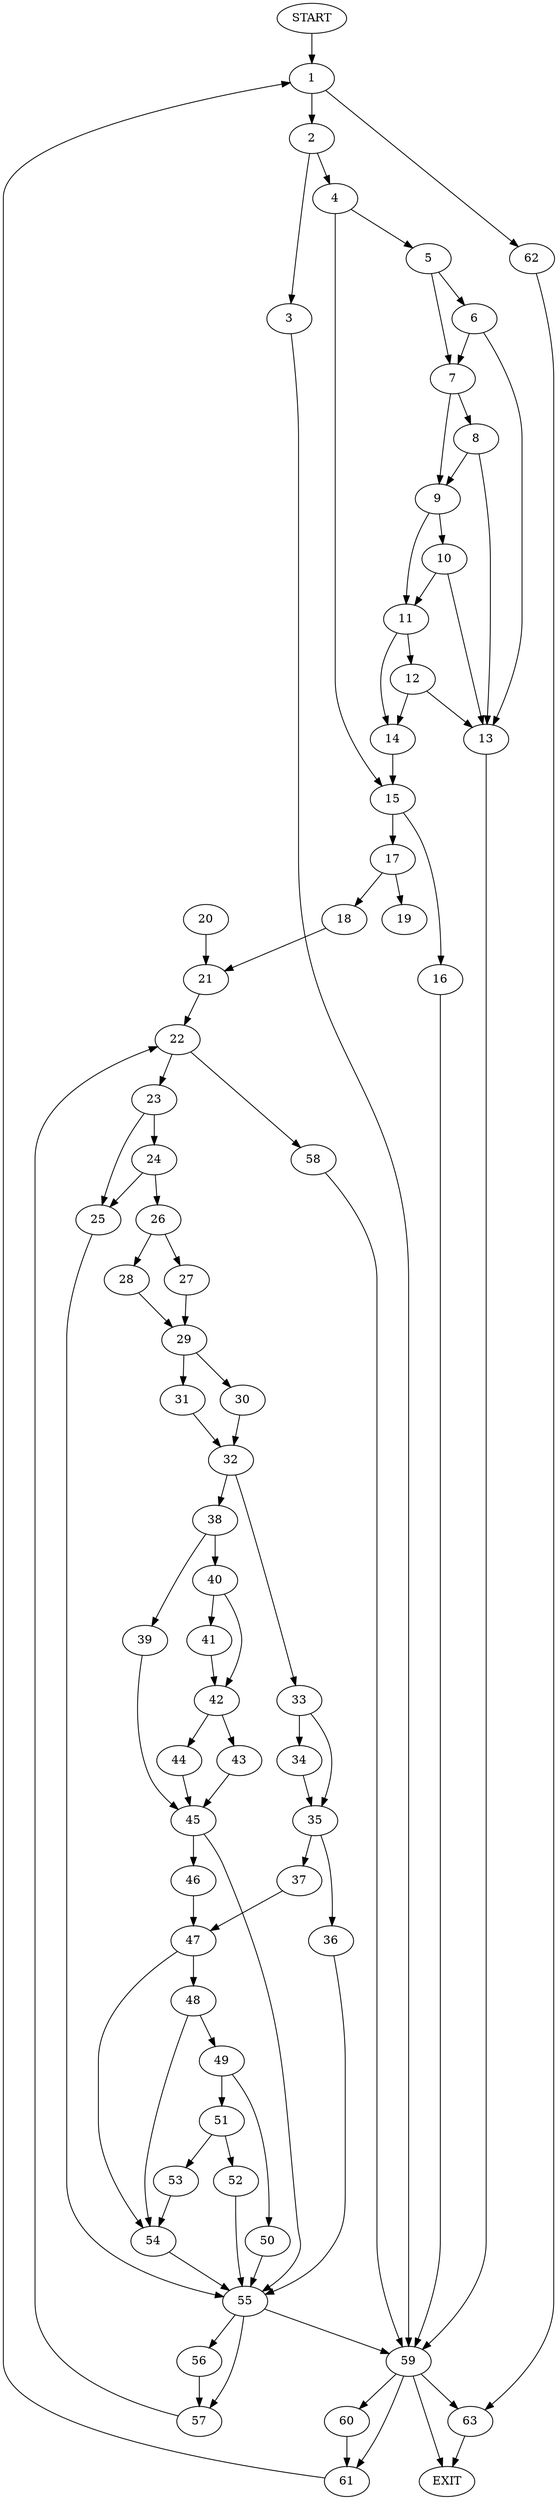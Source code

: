 digraph { 
0 [label="START"];
1;
2;
3;
4;
5;
6;
7;
8;
9;
10;
11;
12;
13;
14;
15;
16;
17;
18;
19;
20;
21;
22;
23;
24;
25;
26;
27;
28;
29;
30;
31;
32;
33;
34;
35;
36;
37;
38;
39;
40;
41;
42;
43;
44;
45;
46;
47;
48;
49;
50;
51;
52;
53;
54;
55;
56;
57;
58;
59;
60;
61;
62;
63;
64[label="EXIT"];
0 -> 1;
1 -> 2;
1 -> 62;
2 -> 3;
2 -> 4;
3 -> 59;
4 -> 5;
4 -> 15;
5 -> 6;
5 -> 7;
6 -> 7;
6 -> 13;
7 -> 8;
7 -> 9;
8 -> 13;
8 -> 9;
9 -> 10;
9 -> 11;
10 -> 11;
10 -> 13;
11 -> 12;
11 -> 14;
12 -> 14;
12 -> 13;
13 -> 59;
14 -> 15;
15 -> 16;
15 -> 17;
16 -> 59;
17 -> 18;
17 -> 19;
18 -> 21;
20 -> 21;
21 -> 22;
22 -> 23;
22 -> 58;
23 -> 25;
23 -> 24;
24 -> 25;
24 -> 26;
25 -> 55;
26 -> 27;
26 -> 28;
27 -> 29;
28 -> 29;
29 -> 30;
29 -> 31;
30 -> 32;
31 -> 32;
32 -> 33;
32 -> 38;
33 -> 34;
33 -> 35;
34 -> 35;
35 -> 36;
35 -> 37;
36 -> 55;
37 -> 47;
38 -> 39;
38 -> 40;
39 -> 45;
40 -> 41;
40 -> 42;
41 -> 42;
42 -> 43;
42 -> 44;
43 -> 45;
44 -> 45;
45 -> 55;
45 -> 46;
46 -> 47;
47 -> 48;
47 -> 54;
48 -> 49;
48 -> 54;
49 -> 50;
49 -> 51;
50 -> 55;
51 -> 52;
51 -> 53;
52 -> 55;
53 -> 54;
54 -> 55;
55 -> 59;
55 -> 56;
55:s2 -> 57;
56 -> 57;
57 -> 22;
58 -> 59;
59 -> 64;
59 -> 60;
59:s2 -> 61;
59:s3 -> 63;
60 -> 61;
61 -> 1;
62 -> 63;
63 -> 64;
}